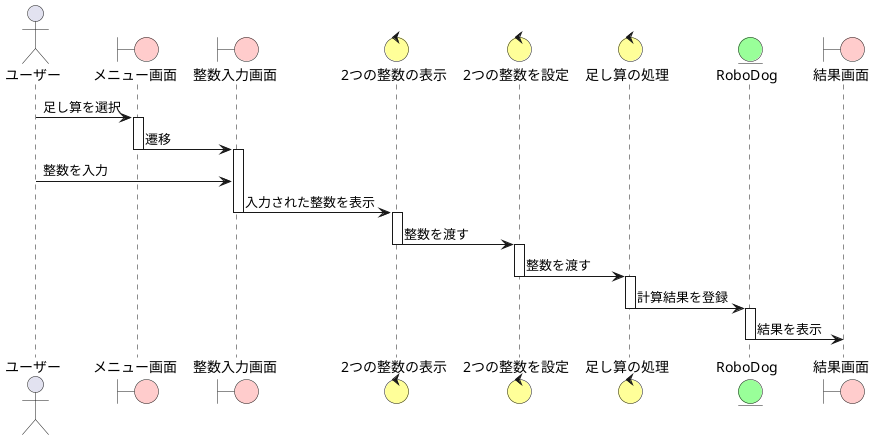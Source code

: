 @startuml
actor ユーザー
boundary メニュー画面 #FFCCCC
boundary 整数入力画面 #FFCCCC
control 2つの整数の表示 #FFFF99
control 2つの整数を設定 #FFFF99
control 足し算の処理 #FFFF99
entity RoboDog #99FF99
boundary 結果画面 #FFCCCC

ユーザー -> メニュー画面 : 足し算を選択
activate メニュー画面
メニュー画面 -> 整数入力画面 : 遷移
deactivate メニュー画面

activate 整数入力画面
ユーザー -> 整数入力画面 : 整数を入力
整数入力画面 -> 2つの整数の表示 : 入力された整数を表示
deactivate 整数入力画面

activate 2つの整数の表示
2つの整数の表示 -> 2つの整数を設定 : 整数を渡す
deactivate 2つの整数の表示

activate 2つの整数を設定
2つの整数を設定 -> 足し算の処理 : 整数を渡す
deactivate 2つの整数を設定

activate 足し算の処理
足し算の処理 -> RoboDog : 計算結果を登録
deactivate 足し算の処理

activate RoboDog
RoboDog -> 結果画面 : 結果を表示
deactivate RoboDog

@enduml